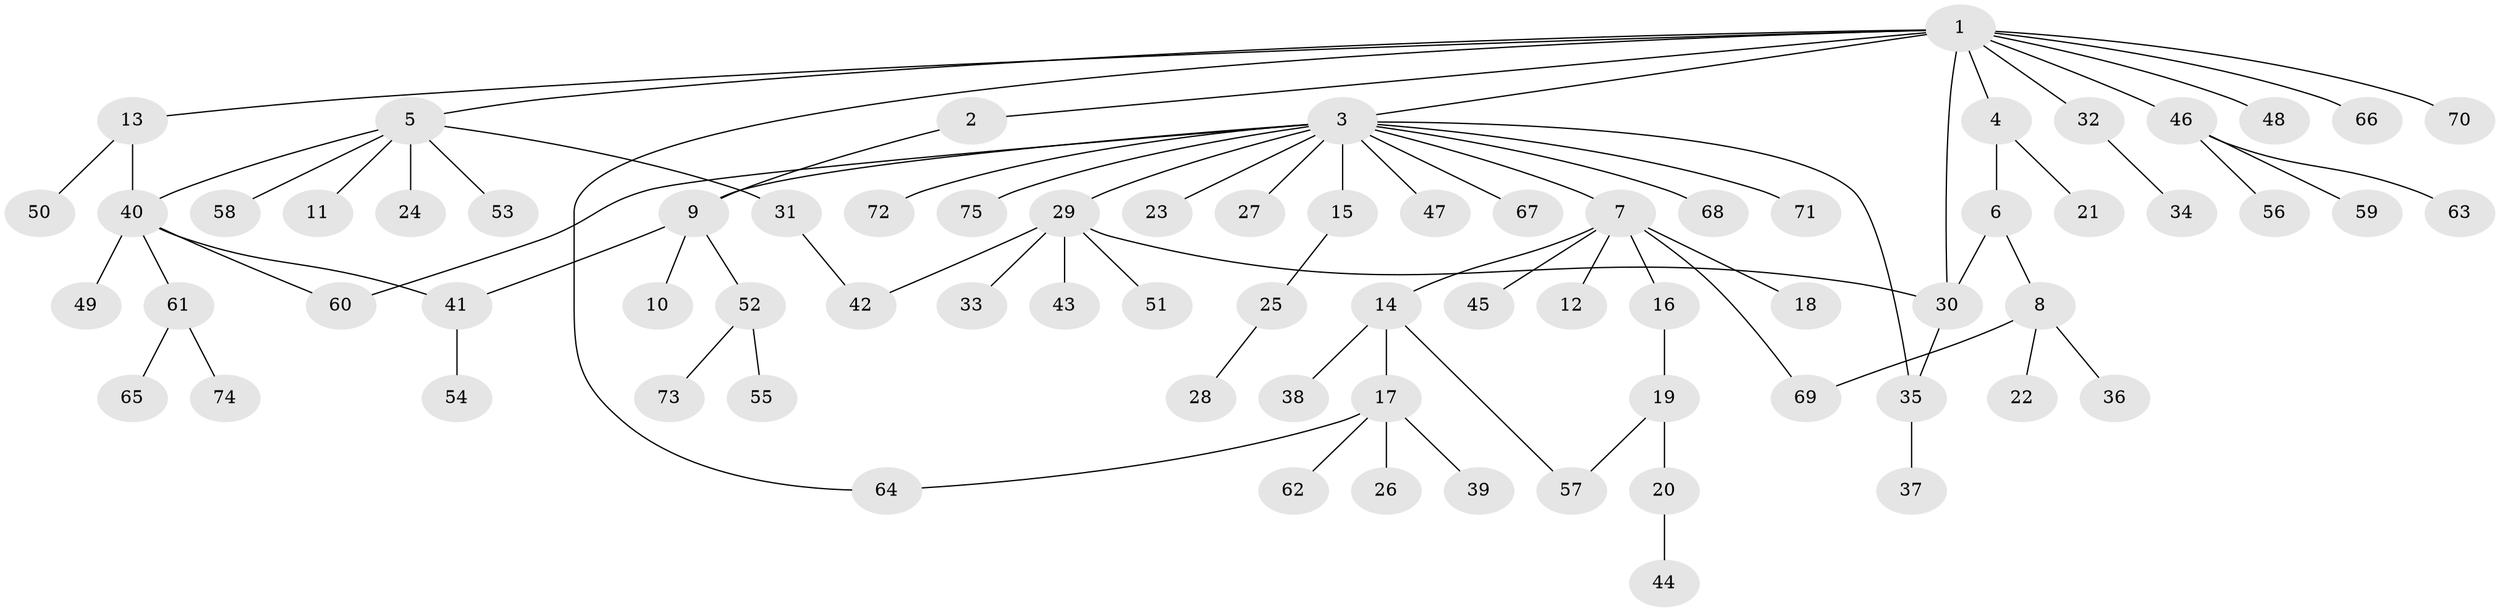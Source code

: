 // coarse degree distribution, {1: 0.9, 17: 0.03333333333333333, 2: 0.03333333333333333, 12: 0.03333333333333333}
// Generated by graph-tools (version 1.1) at 2025/50/03/04/25 21:50:57]
// undirected, 75 vertices, 85 edges
graph export_dot {
graph [start="1"]
  node [color=gray90,style=filled];
  1;
  2;
  3;
  4;
  5;
  6;
  7;
  8;
  9;
  10;
  11;
  12;
  13;
  14;
  15;
  16;
  17;
  18;
  19;
  20;
  21;
  22;
  23;
  24;
  25;
  26;
  27;
  28;
  29;
  30;
  31;
  32;
  33;
  34;
  35;
  36;
  37;
  38;
  39;
  40;
  41;
  42;
  43;
  44;
  45;
  46;
  47;
  48;
  49;
  50;
  51;
  52;
  53;
  54;
  55;
  56;
  57;
  58;
  59;
  60;
  61;
  62;
  63;
  64;
  65;
  66;
  67;
  68;
  69;
  70;
  71;
  72;
  73;
  74;
  75;
  1 -- 2;
  1 -- 3;
  1 -- 4;
  1 -- 5;
  1 -- 13;
  1 -- 30;
  1 -- 32;
  1 -- 46;
  1 -- 48;
  1 -- 64;
  1 -- 66;
  1 -- 70;
  2 -- 9;
  3 -- 7;
  3 -- 9;
  3 -- 15;
  3 -- 23;
  3 -- 27;
  3 -- 29;
  3 -- 35;
  3 -- 47;
  3 -- 60;
  3 -- 67;
  3 -- 68;
  3 -- 71;
  3 -- 72;
  3 -- 75;
  4 -- 6;
  4 -- 21;
  5 -- 11;
  5 -- 24;
  5 -- 31;
  5 -- 40;
  5 -- 53;
  5 -- 58;
  6 -- 8;
  6 -- 30;
  7 -- 12;
  7 -- 14;
  7 -- 16;
  7 -- 18;
  7 -- 45;
  7 -- 69;
  8 -- 22;
  8 -- 36;
  8 -- 69;
  9 -- 10;
  9 -- 41;
  9 -- 52;
  13 -- 40;
  13 -- 50;
  14 -- 17;
  14 -- 38;
  14 -- 57;
  15 -- 25;
  16 -- 19;
  17 -- 26;
  17 -- 39;
  17 -- 62;
  17 -- 64;
  19 -- 20;
  19 -- 57;
  20 -- 44;
  25 -- 28;
  29 -- 30;
  29 -- 33;
  29 -- 42;
  29 -- 43;
  29 -- 51;
  30 -- 35;
  31 -- 42;
  32 -- 34;
  35 -- 37;
  40 -- 41;
  40 -- 49;
  40 -- 60;
  40 -- 61;
  41 -- 54;
  46 -- 56;
  46 -- 59;
  46 -- 63;
  52 -- 55;
  52 -- 73;
  61 -- 65;
  61 -- 74;
}
